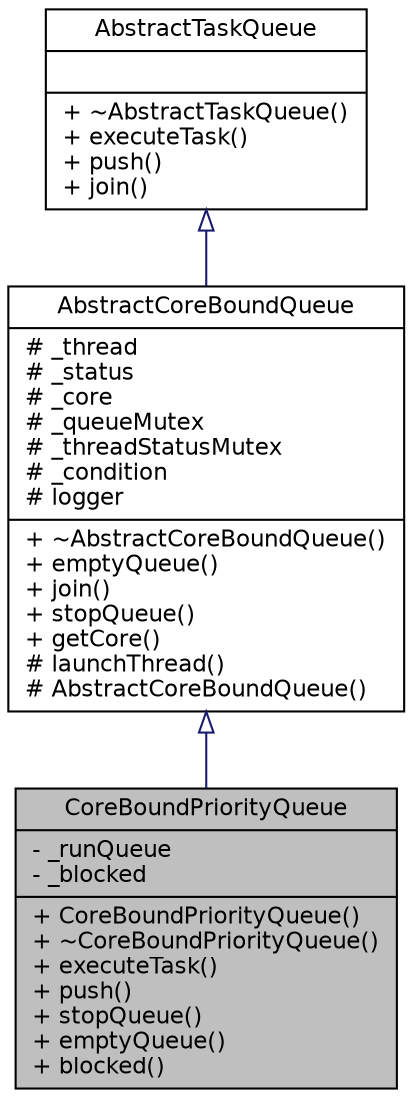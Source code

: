 digraph "CoreBoundPriorityQueue"
{
  edge [fontname="Helvetica",fontsize="11",labelfontname="Helvetica",labelfontsize="11"];
  node [fontname="Helvetica",fontsize="11",shape=record];
  Node1 [label="{CoreBoundPriorityQueue\n|- _runQueue\l- _blocked\l|+ CoreBoundPriorityQueue()\l+ ~CoreBoundPriorityQueue()\l+ executeTask()\l+ push()\l+ stopQueue()\l+ emptyQueue()\l+ blocked()\l}",height=0.2,width=0.4,color="black", fillcolor="grey75", style="filled" fontcolor="black"];
  Node2 -> Node1 [dir="back",color="midnightblue",fontsize="11",style="solid",arrowtail="onormal",fontname="Helvetica"];
  Node2 [label="{AbstractCoreBoundQueue\n|# _thread\l# _status\l# _core\l# _queueMutex\l# _threadStatusMutex\l# _condition\l# logger\l|+ ~AbstractCoreBoundQueue()\l+ emptyQueue()\l+ join()\l+ stopQueue()\l+ getCore()\l# launchThread()\l# AbstractCoreBoundQueue()\l}",height=0.2,width=0.4,color="black", fillcolor="white", style="filled",URL="$class_abstract_core_bound_queue.html"];
  Node3 -> Node2 [dir="back",color="midnightblue",fontsize="11",style="solid",arrowtail="onormal",fontname="Helvetica"];
  Node3 [label="{AbstractTaskQueue\n||+ ~AbstractTaskQueue()\l+ executeTask()\l+ push()\l+ join()\l}",height=0.2,width=0.4,color="black", fillcolor="white", style="filled",URL="$class_abstract_task_queue.html"];
}
